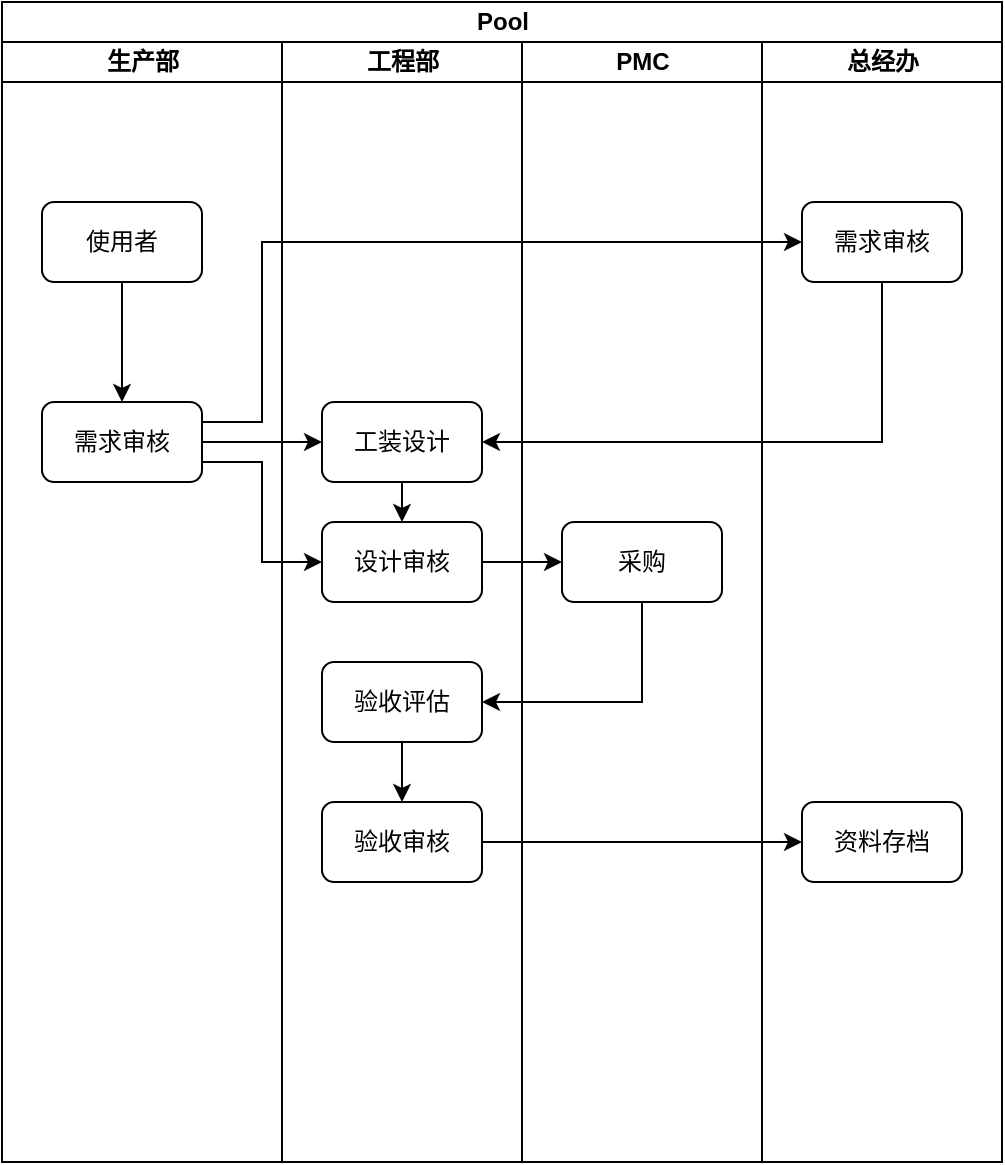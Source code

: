 <mxfile version="27.1.6">
  <diagram name="第 1 页" id="0sohNYNXAc9y17XgTSSm">
    <mxGraphModel dx="778" dy="468" grid="1" gridSize="10" guides="1" tooltips="1" connect="1" arrows="1" fold="1" page="1" pageScale="1" pageWidth="827" pageHeight="1169" math="0" shadow="0">
      <root>
        <mxCell id="0" />
        <mxCell id="1" parent="0" />
        <mxCell id="f1Mkj-ib34akQpqaHofj-1" value="Pool" style="swimlane;childLayout=stackLayout;resizeParent=1;resizeParentMax=0;startSize=20;html=1;" vertex="1" parent="1">
          <mxGeometry x="40" y="100" width="500.0" height="580" as="geometry" />
        </mxCell>
        <mxCell id="f1Mkj-ib34akQpqaHofj-2" value="生产部" style="swimlane;startSize=20;html=1;" vertex="1" parent="f1Mkj-ib34akQpqaHofj-1">
          <mxGeometry y="20" width="140.0" height="560" as="geometry" />
        </mxCell>
        <mxCell id="f1Mkj-ib34akQpqaHofj-24" style="edgeStyle=orthogonalEdgeStyle;rounded=0;orthogonalLoop=1;jettySize=auto;html=1;exitX=0.5;exitY=1;exitDx=0;exitDy=0;" edge="1" parent="f1Mkj-ib34akQpqaHofj-2" source="f1Mkj-ib34akQpqaHofj-6" target="f1Mkj-ib34akQpqaHofj-7">
          <mxGeometry relative="1" as="geometry" />
        </mxCell>
        <mxCell id="f1Mkj-ib34akQpqaHofj-6" value="使用者" style="rounded=1;whiteSpace=wrap;html=1;" vertex="1" parent="f1Mkj-ib34akQpqaHofj-2">
          <mxGeometry x="20" y="80" width="80" height="40" as="geometry" />
        </mxCell>
        <mxCell id="f1Mkj-ib34akQpqaHofj-7" value="需求审核" style="rounded=1;whiteSpace=wrap;html=1;" vertex="1" parent="f1Mkj-ib34akQpqaHofj-2">
          <mxGeometry x="20.0" y="180" width="80" height="40" as="geometry" />
        </mxCell>
        <mxCell id="f1Mkj-ib34akQpqaHofj-3" value="工程部" style="swimlane;startSize=20;html=1;" vertex="1" parent="f1Mkj-ib34akQpqaHofj-1">
          <mxGeometry x="140.0" y="20" width="120" height="560" as="geometry" />
        </mxCell>
        <mxCell id="f1Mkj-ib34akQpqaHofj-29" style="edgeStyle=orthogonalEdgeStyle;rounded=0;orthogonalLoop=1;jettySize=auto;html=1;exitX=0.5;exitY=1;exitDx=0;exitDy=0;entryX=0.5;entryY=0;entryDx=0;entryDy=0;" edge="1" parent="f1Mkj-ib34akQpqaHofj-3" source="f1Mkj-ib34akQpqaHofj-8" target="f1Mkj-ib34akQpqaHofj-9">
          <mxGeometry relative="1" as="geometry" />
        </mxCell>
        <mxCell id="f1Mkj-ib34akQpqaHofj-8" value="工装设计" style="rounded=1;whiteSpace=wrap;html=1;" vertex="1" parent="f1Mkj-ib34akQpqaHofj-3">
          <mxGeometry x="20" y="180" width="80" height="40" as="geometry" />
        </mxCell>
        <mxCell id="f1Mkj-ib34akQpqaHofj-9" value="设计审核" style="rounded=1;whiteSpace=wrap;html=1;" vertex="1" parent="f1Mkj-ib34akQpqaHofj-3">
          <mxGeometry x="20" y="240" width="80" height="40" as="geometry" />
        </mxCell>
        <mxCell id="f1Mkj-ib34akQpqaHofj-33" style="edgeStyle=orthogonalEdgeStyle;rounded=0;orthogonalLoop=1;jettySize=auto;html=1;exitX=0.5;exitY=1;exitDx=0;exitDy=0;entryX=0.5;entryY=0;entryDx=0;entryDy=0;" edge="1" parent="f1Mkj-ib34akQpqaHofj-3" source="f1Mkj-ib34akQpqaHofj-21" target="f1Mkj-ib34akQpqaHofj-22">
          <mxGeometry relative="1" as="geometry" />
        </mxCell>
        <mxCell id="f1Mkj-ib34akQpqaHofj-21" value="验收评估" style="rounded=1;whiteSpace=wrap;html=1;" vertex="1" parent="f1Mkj-ib34akQpqaHofj-3">
          <mxGeometry x="20.0" y="310" width="80" height="40" as="geometry" />
        </mxCell>
        <mxCell id="f1Mkj-ib34akQpqaHofj-22" value="验收审核" style="rounded=1;whiteSpace=wrap;html=1;" vertex="1" parent="f1Mkj-ib34akQpqaHofj-3">
          <mxGeometry x="20.0" y="380" width="80" height="40" as="geometry" />
        </mxCell>
        <mxCell id="f1Mkj-ib34akQpqaHofj-4" value="PMC" style="swimlane;startSize=20;html=1;" vertex="1" parent="f1Mkj-ib34akQpqaHofj-1">
          <mxGeometry x="260.0" y="20" width="120" height="560" as="geometry" />
        </mxCell>
        <mxCell id="f1Mkj-ib34akQpqaHofj-20" value="采购" style="rounded=1;whiteSpace=wrap;html=1;" vertex="1" parent="f1Mkj-ib34akQpqaHofj-4">
          <mxGeometry x="20.0" y="240" width="80" height="40" as="geometry" />
        </mxCell>
        <mxCell id="f1Mkj-ib34akQpqaHofj-5" value="总经办" style="swimlane;startSize=20;html=1;" vertex="1" parent="f1Mkj-ib34akQpqaHofj-1">
          <mxGeometry x="380.0" y="20" width="120" height="560" as="geometry" />
        </mxCell>
        <mxCell id="f1Mkj-ib34akQpqaHofj-10" value="需求审核" style="rounded=1;whiteSpace=wrap;html=1;" vertex="1" parent="f1Mkj-ib34akQpqaHofj-5">
          <mxGeometry x="20" y="80" width="80" height="40" as="geometry" />
        </mxCell>
        <mxCell id="f1Mkj-ib34akQpqaHofj-23" value="资料存档" style="rounded=1;whiteSpace=wrap;html=1;" vertex="1" parent="f1Mkj-ib34akQpqaHofj-5">
          <mxGeometry x="20.0" y="380" width="80" height="40" as="geometry" />
        </mxCell>
        <mxCell id="f1Mkj-ib34akQpqaHofj-25" style="edgeStyle=orthogonalEdgeStyle;rounded=0;orthogonalLoop=1;jettySize=auto;html=1;exitX=1;exitY=0.5;exitDx=0;exitDy=0;entryX=0;entryY=0.5;entryDx=0;entryDy=0;" edge="1" parent="f1Mkj-ib34akQpqaHofj-1" source="f1Mkj-ib34akQpqaHofj-7" target="f1Mkj-ib34akQpqaHofj-10">
          <mxGeometry relative="1" as="geometry">
            <Array as="points">
              <mxPoint x="130" y="210" />
              <mxPoint x="130" y="120" />
            </Array>
          </mxGeometry>
        </mxCell>
        <mxCell id="f1Mkj-ib34akQpqaHofj-27" style="edgeStyle=orthogonalEdgeStyle;rounded=0;orthogonalLoop=1;jettySize=auto;html=1;exitX=1;exitY=0.5;exitDx=0;exitDy=0;entryX=0;entryY=0.5;entryDx=0;entryDy=0;" edge="1" parent="f1Mkj-ib34akQpqaHofj-1" source="f1Mkj-ib34akQpqaHofj-7" target="f1Mkj-ib34akQpqaHofj-8">
          <mxGeometry relative="1" as="geometry" />
        </mxCell>
        <mxCell id="f1Mkj-ib34akQpqaHofj-28" style="edgeStyle=orthogonalEdgeStyle;rounded=0;orthogonalLoop=1;jettySize=auto;html=1;exitX=1;exitY=0.75;exitDx=0;exitDy=0;entryX=0;entryY=0.5;entryDx=0;entryDy=0;" edge="1" parent="f1Mkj-ib34akQpqaHofj-1" source="f1Mkj-ib34akQpqaHofj-7" target="f1Mkj-ib34akQpqaHofj-9">
          <mxGeometry relative="1" as="geometry" />
        </mxCell>
        <mxCell id="f1Mkj-ib34akQpqaHofj-30" style="edgeStyle=orthogonalEdgeStyle;rounded=0;orthogonalLoop=1;jettySize=auto;html=1;exitX=0.5;exitY=1;exitDx=0;exitDy=0;entryX=1;entryY=0.5;entryDx=0;entryDy=0;" edge="1" parent="f1Mkj-ib34akQpqaHofj-1" source="f1Mkj-ib34akQpqaHofj-10" target="f1Mkj-ib34akQpqaHofj-8">
          <mxGeometry relative="1" as="geometry" />
        </mxCell>
        <mxCell id="f1Mkj-ib34akQpqaHofj-31" style="edgeStyle=orthogonalEdgeStyle;rounded=0;orthogonalLoop=1;jettySize=auto;html=1;exitX=1;exitY=0.5;exitDx=0;exitDy=0;" edge="1" parent="f1Mkj-ib34akQpqaHofj-1" source="f1Mkj-ib34akQpqaHofj-9" target="f1Mkj-ib34akQpqaHofj-20">
          <mxGeometry relative="1" as="geometry" />
        </mxCell>
        <mxCell id="f1Mkj-ib34akQpqaHofj-32" style="edgeStyle=orthogonalEdgeStyle;rounded=0;orthogonalLoop=1;jettySize=auto;html=1;exitX=0.5;exitY=1;exitDx=0;exitDy=0;entryX=1;entryY=0.5;entryDx=0;entryDy=0;" edge="1" parent="f1Mkj-ib34akQpqaHofj-1" source="f1Mkj-ib34akQpqaHofj-20" target="f1Mkj-ib34akQpqaHofj-21">
          <mxGeometry relative="1" as="geometry" />
        </mxCell>
        <mxCell id="f1Mkj-ib34akQpqaHofj-34" style="edgeStyle=orthogonalEdgeStyle;rounded=0;orthogonalLoop=1;jettySize=auto;html=1;exitX=1;exitY=0.5;exitDx=0;exitDy=0;entryX=0;entryY=0.5;entryDx=0;entryDy=0;" edge="1" parent="f1Mkj-ib34akQpqaHofj-1" source="f1Mkj-ib34akQpqaHofj-22" target="f1Mkj-ib34akQpqaHofj-23">
          <mxGeometry relative="1" as="geometry" />
        </mxCell>
      </root>
    </mxGraphModel>
  </diagram>
</mxfile>
